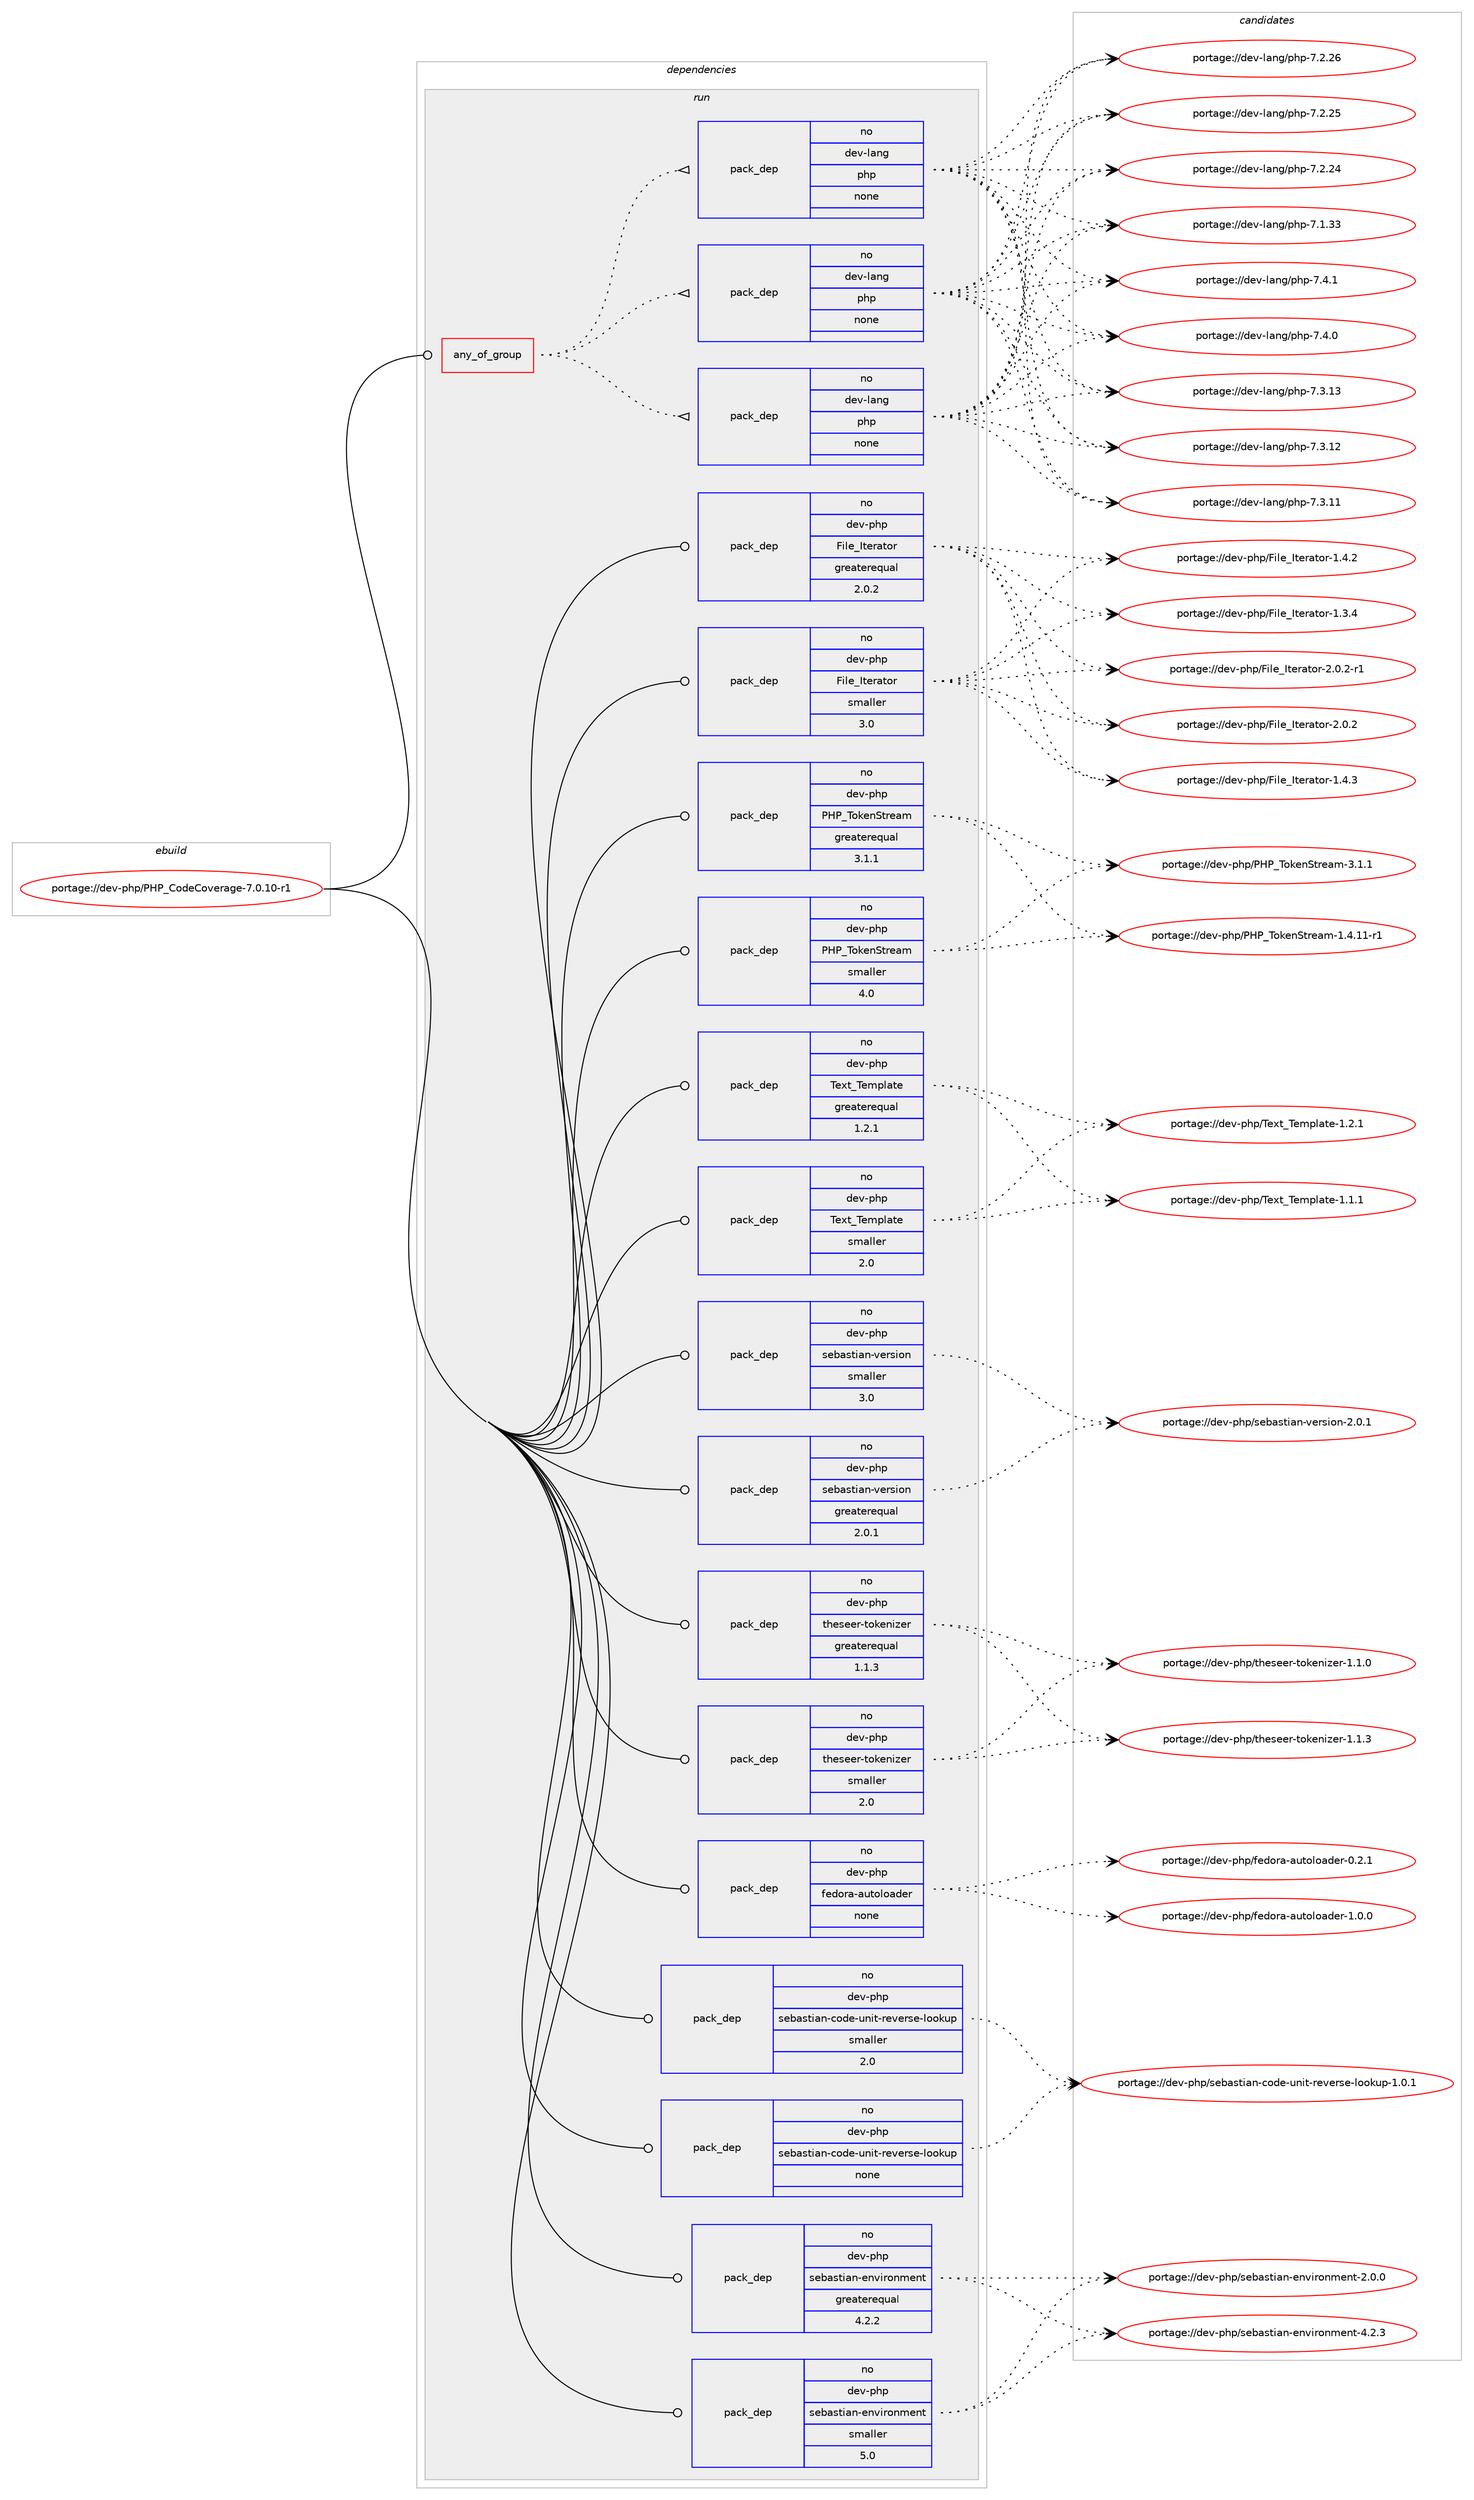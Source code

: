 digraph prolog {

# *************
# Graph options
# *************

newrank=true;
concentrate=true;
compound=true;
graph [rankdir=LR,fontname=Helvetica,fontsize=10,ranksep=1.5];#, ranksep=2.5, nodesep=0.2];
edge  [arrowhead=vee];
node  [fontname=Helvetica,fontsize=10];

# **********
# The ebuild
# **********

subgraph cluster_leftcol {
color=gray;
label=<<i>ebuild</i>>;
id [label="portage://dev-php/PHP_CodeCoverage-7.0.10-r1", color=red, width=4, href="../dev-php/PHP_CodeCoverage-7.0.10-r1.svg"];
}

# ****************
# The dependencies
# ****************

subgraph cluster_midcol {
color=gray;
label=<<i>dependencies</i>>;
subgraph cluster_compile {
fillcolor="#eeeeee";
style=filled;
label=<<i>compile</i>>;
}
subgraph cluster_compileandrun {
fillcolor="#eeeeee";
style=filled;
label=<<i>compile and run</i>>;
}
subgraph cluster_run {
fillcolor="#eeeeee";
style=filled;
label=<<i>run</i>>;
subgraph any4824 {
dependency477441 [label=<<TABLE BORDER="0" CELLBORDER="1" CELLSPACING="0" CELLPADDING="4"><TR><TD CELLPADDING="10">any_of_group</TD></TR></TABLE>>, shape=none, color=red];subgraph pack351374 {
dependency477442 [label=<<TABLE BORDER="0" CELLBORDER="1" CELLSPACING="0" CELLPADDING="4" WIDTH="220"><TR><TD ROWSPAN="6" CELLPADDING="30">pack_dep</TD></TR><TR><TD WIDTH="110">no</TD></TR><TR><TD>dev-lang</TD></TR><TR><TD>php</TD></TR><TR><TD>none</TD></TR><TR><TD></TD></TR></TABLE>>, shape=none, color=blue];
}
dependency477441:e -> dependency477442:w [weight=20,style="dotted",arrowhead="oinv"];
subgraph pack351375 {
dependency477443 [label=<<TABLE BORDER="0" CELLBORDER="1" CELLSPACING="0" CELLPADDING="4" WIDTH="220"><TR><TD ROWSPAN="6" CELLPADDING="30">pack_dep</TD></TR><TR><TD WIDTH="110">no</TD></TR><TR><TD>dev-lang</TD></TR><TR><TD>php</TD></TR><TR><TD>none</TD></TR><TR><TD></TD></TR></TABLE>>, shape=none, color=blue];
}
dependency477441:e -> dependency477443:w [weight=20,style="dotted",arrowhead="oinv"];
subgraph pack351376 {
dependency477444 [label=<<TABLE BORDER="0" CELLBORDER="1" CELLSPACING="0" CELLPADDING="4" WIDTH="220"><TR><TD ROWSPAN="6" CELLPADDING="30">pack_dep</TD></TR><TR><TD WIDTH="110">no</TD></TR><TR><TD>dev-lang</TD></TR><TR><TD>php</TD></TR><TR><TD>none</TD></TR><TR><TD></TD></TR></TABLE>>, shape=none, color=blue];
}
dependency477441:e -> dependency477444:w [weight=20,style="dotted",arrowhead="oinv"];
}
id:e -> dependency477441:w [weight=20,style="solid",arrowhead="odot"];
subgraph pack351377 {
dependency477445 [label=<<TABLE BORDER="0" CELLBORDER="1" CELLSPACING="0" CELLPADDING="4" WIDTH="220"><TR><TD ROWSPAN="6" CELLPADDING="30">pack_dep</TD></TR><TR><TD WIDTH="110">no</TD></TR><TR><TD>dev-php</TD></TR><TR><TD>File_Iterator</TD></TR><TR><TD>greaterequal</TD></TR><TR><TD>2.0.2</TD></TR></TABLE>>, shape=none, color=blue];
}
id:e -> dependency477445:w [weight=20,style="solid",arrowhead="odot"];
subgraph pack351378 {
dependency477446 [label=<<TABLE BORDER="0" CELLBORDER="1" CELLSPACING="0" CELLPADDING="4" WIDTH="220"><TR><TD ROWSPAN="6" CELLPADDING="30">pack_dep</TD></TR><TR><TD WIDTH="110">no</TD></TR><TR><TD>dev-php</TD></TR><TR><TD>File_Iterator</TD></TR><TR><TD>smaller</TD></TR><TR><TD>3.0</TD></TR></TABLE>>, shape=none, color=blue];
}
id:e -> dependency477446:w [weight=20,style="solid",arrowhead="odot"];
subgraph pack351379 {
dependency477447 [label=<<TABLE BORDER="0" CELLBORDER="1" CELLSPACING="0" CELLPADDING="4" WIDTH="220"><TR><TD ROWSPAN="6" CELLPADDING="30">pack_dep</TD></TR><TR><TD WIDTH="110">no</TD></TR><TR><TD>dev-php</TD></TR><TR><TD>PHP_TokenStream</TD></TR><TR><TD>greaterequal</TD></TR><TR><TD>3.1.1</TD></TR></TABLE>>, shape=none, color=blue];
}
id:e -> dependency477447:w [weight=20,style="solid",arrowhead="odot"];
subgraph pack351380 {
dependency477448 [label=<<TABLE BORDER="0" CELLBORDER="1" CELLSPACING="0" CELLPADDING="4" WIDTH="220"><TR><TD ROWSPAN="6" CELLPADDING="30">pack_dep</TD></TR><TR><TD WIDTH="110">no</TD></TR><TR><TD>dev-php</TD></TR><TR><TD>PHP_TokenStream</TD></TR><TR><TD>smaller</TD></TR><TR><TD>4.0</TD></TR></TABLE>>, shape=none, color=blue];
}
id:e -> dependency477448:w [weight=20,style="solid",arrowhead="odot"];
subgraph pack351381 {
dependency477449 [label=<<TABLE BORDER="0" CELLBORDER="1" CELLSPACING="0" CELLPADDING="4" WIDTH="220"><TR><TD ROWSPAN="6" CELLPADDING="30">pack_dep</TD></TR><TR><TD WIDTH="110">no</TD></TR><TR><TD>dev-php</TD></TR><TR><TD>Text_Template</TD></TR><TR><TD>greaterequal</TD></TR><TR><TD>1.2.1</TD></TR></TABLE>>, shape=none, color=blue];
}
id:e -> dependency477449:w [weight=20,style="solid",arrowhead="odot"];
subgraph pack351382 {
dependency477450 [label=<<TABLE BORDER="0" CELLBORDER="1" CELLSPACING="0" CELLPADDING="4" WIDTH="220"><TR><TD ROWSPAN="6" CELLPADDING="30">pack_dep</TD></TR><TR><TD WIDTH="110">no</TD></TR><TR><TD>dev-php</TD></TR><TR><TD>Text_Template</TD></TR><TR><TD>smaller</TD></TR><TR><TD>2.0</TD></TR></TABLE>>, shape=none, color=blue];
}
id:e -> dependency477450:w [weight=20,style="solid",arrowhead="odot"];
subgraph pack351383 {
dependency477451 [label=<<TABLE BORDER="0" CELLBORDER="1" CELLSPACING="0" CELLPADDING="4" WIDTH="220"><TR><TD ROWSPAN="6" CELLPADDING="30">pack_dep</TD></TR><TR><TD WIDTH="110">no</TD></TR><TR><TD>dev-php</TD></TR><TR><TD>fedora-autoloader</TD></TR><TR><TD>none</TD></TR><TR><TD></TD></TR></TABLE>>, shape=none, color=blue];
}
id:e -> dependency477451:w [weight=20,style="solid",arrowhead="odot"];
subgraph pack351384 {
dependency477452 [label=<<TABLE BORDER="0" CELLBORDER="1" CELLSPACING="0" CELLPADDING="4" WIDTH="220"><TR><TD ROWSPAN="6" CELLPADDING="30">pack_dep</TD></TR><TR><TD WIDTH="110">no</TD></TR><TR><TD>dev-php</TD></TR><TR><TD>sebastian-code-unit-reverse-lookup</TD></TR><TR><TD>none</TD></TR><TR><TD></TD></TR></TABLE>>, shape=none, color=blue];
}
id:e -> dependency477452:w [weight=20,style="solid",arrowhead="odot"];
subgraph pack351385 {
dependency477453 [label=<<TABLE BORDER="0" CELLBORDER="1" CELLSPACING="0" CELLPADDING="4" WIDTH="220"><TR><TD ROWSPAN="6" CELLPADDING="30">pack_dep</TD></TR><TR><TD WIDTH="110">no</TD></TR><TR><TD>dev-php</TD></TR><TR><TD>sebastian-code-unit-reverse-lookup</TD></TR><TR><TD>smaller</TD></TR><TR><TD>2.0</TD></TR></TABLE>>, shape=none, color=blue];
}
id:e -> dependency477453:w [weight=20,style="solid",arrowhead="odot"];
subgraph pack351386 {
dependency477454 [label=<<TABLE BORDER="0" CELLBORDER="1" CELLSPACING="0" CELLPADDING="4" WIDTH="220"><TR><TD ROWSPAN="6" CELLPADDING="30">pack_dep</TD></TR><TR><TD WIDTH="110">no</TD></TR><TR><TD>dev-php</TD></TR><TR><TD>sebastian-environment</TD></TR><TR><TD>greaterequal</TD></TR><TR><TD>4.2.2</TD></TR></TABLE>>, shape=none, color=blue];
}
id:e -> dependency477454:w [weight=20,style="solid",arrowhead="odot"];
subgraph pack351387 {
dependency477455 [label=<<TABLE BORDER="0" CELLBORDER="1" CELLSPACING="0" CELLPADDING="4" WIDTH="220"><TR><TD ROWSPAN="6" CELLPADDING="30">pack_dep</TD></TR><TR><TD WIDTH="110">no</TD></TR><TR><TD>dev-php</TD></TR><TR><TD>sebastian-environment</TD></TR><TR><TD>smaller</TD></TR><TR><TD>5.0</TD></TR></TABLE>>, shape=none, color=blue];
}
id:e -> dependency477455:w [weight=20,style="solid",arrowhead="odot"];
subgraph pack351388 {
dependency477456 [label=<<TABLE BORDER="0" CELLBORDER="1" CELLSPACING="0" CELLPADDING="4" WIDTH="220"><TR><TD ROWSPAN="6" CELLPADDING="30">pack_dep</TD></TR><TR><TD WIDTH="110">no</TD></TR><TR><TD>dev-php</TD></TR><TR><TD>sebastian-version</TD></TR><TR><TD>greaterequal</TD></TR><TR><TD>2.0.1</TD></TR></TABLE>>, shape=none, color=blue];
}
id:e -> dependency477456:w [weight=20,style="solid",arrowhead="odot"];
subgraph pack351389 {
dependency477457 [label=<<TABLE BORDER="0" CELLBORDER="1" CELLSPACING="0" CELLPADDING="4" WIDTH="220"><TR><TD ROWSPAN="6" CELLPADDING="30">pack_dep</TD></TR><TR><TD WIDTH="110">no</TD></TR><TR><TD>dev-php</TD></TR><TR><TD>sebastian-version</TD></TR><TR><TD>smaller</TD></TR><TR><TD>3.0</TD></TR></TABLE>>, shape=none, color=blue];
}
id:e -> dependency477457:w [weight=20,style="solid",arrowhead="odot"];
subgraph pack351390 {
dependency477458 [label=<<TABLE BORDER="0" CELLBORDER="1" CELLSPACING="0" CELLPADDING="4" WIDTH="220"><TR><TD ROWSPAN="6" CELLPADDING="30">pack_dep</TD></TR><TR><TD WIDTH="110">no</TD></TR><TR><TD>dev-php</TD></TR><TR><TD>theseer-tokenizer</TD></TR><TR><TD>greaterequal</TD></TR><TR><TD>1.1.3</TD></TR></TABLE>>, shape=none, color=blue];
}
id:e -> dependency477458:w [weight=20,style="solid",arrowhead="odot"];
subgraph pack351391 {
dependency477459 [label=<<TABLE BORDER="0" CELLBORDER="1" CELLSPACING="0" CELLPADDING="4" WIDTH="220"><TR><TD ROWSPAN="6" CELLPADDING="30">pack_dep</TD></TR><TR><TD WIDTH="110">no</TD></TR><TR><TD>dev-php</TD></TR><TR><TD>theseer-tokenizer</TD></TR><TR><TD>smaller</TD></TR><TR><TD>2.0</TD></TR></TABLE>>, shape=none, color=blue];
}
id:e -> dependency477459:w [weight=20,style="solid",arrowhead="odot"];
}
}

# **************
# The candidates
# **************

subgraph cluster_choices {
rank=same;
color=gray;
label=<<i>candidates</i>>;

subgraph choice351374 {
color=black;
nodesep=1;
choice100101118451089711010347112104112455546524649 [label="portage://dev-lang/php-7.4.1", color=red, width=4,href="../dev-lang/php-7.4.1.svg"];
choice100101118451089711010347112104112455546524648 [label="portage://dev-lang/php-7.4.0", color=red, width=4,href="../dev-lang/php-7.4.0.svg"];
choice10010111845108971101034711210411245554651464951 [label="portage://dev-lang/php-7.3.13", color=red, width=4,href="../dev-lang/php-7.3.13.svg"];
choice10010111845108971101034711210411245554651464950 [label="portage://dev-lang/php-7.3.12", color=red, width=4,href="../dev-lang/php-7.3.12.svg"];
choice10010111845108971101034711210411245554651464949 [label="portage://dev-lang/php-7.3.11", color=red, width=4,href="../dev-lang/php-7.3.11.svg"];
choice10010111845108971101034711210411245554650465054 [label="portage://dev-lang/php-7.2.26", color=red, width=4,href="../dev-lang/php-7.2.26.svg"];
choice10010111845108971101034711210411245554650465053 [label="portage://dev-lang/php-7.2.25", color=red, width=4,href="../dev-lang/php-7.2.25.svg"];
choice10010111845108971101034711210411245554650465052 [label="portage://dev-lang/php-7.2.24", color=red, width=4,href="../dev-lang/php-7.2.24.svg"];
choice10010111845108971101034711210411245554649465151 [label="portage://dev-lang/php-7.1.33", color=red, width=4,href="../dev-lang/php-7.1.33.svg"];
dependency477442:e -> choice100101118451089711010347112104112455546524649:w [style=dotted,weight="100"];
dependency477442:e -> choice100101118451089711010347112104112455546524648:w [style=dotted,weight="100"];
dependency477442:e -> choice10010111845108971101034711210411245554651464951:w [style=dotted,weight="100"];
dependency477442:e -> choice10010111845108971101034711210411245554651464950:w [style=dotted,weight="100"];
dependency477442:e -> choice10010111845108971101034711210411245554651464949:w [style=dotted,weight="100"];
dependency477442:e -> choice10010111845108971101034711210411245554650465054:w [style=dotted,weight="100"];
dependency477442:e -> choice10010111845108971101034711210411245554650465053:w [style=dotted,weight="100"];
dependency477442:e -> choice10010111845108971101034711210411245554650465052:w [style=dotted,weight="100"];
dependency477442:e -> choice10010111845108971101034711210411245554649465151:w [style=dotted,weight="100"];
}
subgraph choice351375 {
color=black;
nodesep=1;
choice100101118451089711010347112104112455546524649 [label="portage://dev-lang/php-7.4.1", color=red, width=4,href="../dev-lang/php-7.4.1.svg"];
choice100101118451089711010347112104112455546524648 [label="portage://dev-lang/php-7.4.0", color=red, width=4,href="../dev-lang/php-7.4.0.svg"];
choice10010111845108971101034711210411245554651464951 [label="portage://dev-lang/php-7.3.13", color=red, width=4,href="../dev-lang/php-7.3.13.svg"];
choice10010111845108971101034711210411245554651464950 [label="portage://dev-lang/php-7.3.12", color=red, width=4,href="../dev-lang/php-7.3.12.svg"];
choice10010111845108971101034711210411245554651464949 [label="portage://dev-lang/php-7.3.11", color=red, width=4,href="../dev-lang/php-7.3.11.svg"];
choice10010111845108971101034711210411245554650465054 [label="portage://dev-lang/php-7.2.26", color=red, width=4,href="../dev-lang/php-7.2.26.svg"];
choice10010111845108971101034711210411245554650465053 [label="portage://dev-lang/php-7.2.25", color=red, width=4,href="../dev-lang/php-7.2.25.svg"];
choice10010111845108971101034711210411245554650465052 [label="portage://dev-lang/php-7.2.24", color=red, width=4,href="../dev-lang/php-7.2.24.svg"];
choice10010111845108971101034711210411245554649465151 [label="portage://dev-lang/php-7.1.33", color=red, width=4,href="../dev-lang/php-7.1.33.svg"];
dependency477443:e -> choice100101118451089711010347112104112455546524649:w [style=dotted,weight="100"];
dependency477443:e -> choice100101118451089711010347112104112455546524648:w [style=dotted,weight="100"];
dependency477443:e -> choice10010111845108971101034711210411245554651464951:w [style=dotted,weight="100"];
dependency477443:e -> choice10010111845108971101034711210411245554651464950:w [style=dotted,weight="100"];
dependency477443:e -> choice10010111845108971101034711210411245554651464949:w [style=dotted,weight="100"];
dependency477443:e -> choice10010111845108971101034711210411245554650465054:w [style=dotted,weight="100"];
dependency477443:e -> choice10010111845108971101034711210411245554650465053:w [style=dotted,weight="100"];
dependency477443:e -> choice10010111845108971101034711210411245554650465052:w [style=dotted,weight="100"];
dependency477443:e -> choice10010111845108971101034711210411245554649465151:w [style=dotted,weight="100"];
}
subgraph choice351376 {
color=black;
nodesep=1;
choice100101118451089711010347112104112455546524649 [label="portage://dev-lang/php-7.4.1", color=red, width=4,href="../dev-lang/php-7.4.1.svg"];
choice100101118451089711010347112104112455546524648 [label="portage://dev-lang/php-7.4.0", color=red, width=4,href="../dev-lang/php-7.4.0.svg"];
choice10010111845108971101034711210411245554651464951 [label="portage://dev-lang/php-7.3.13", color=red, width=4,href="../dev-lang/php-7.3.13.svg"];
choice10010111845108971101034711210411245554651464950 [label="portage://dev-lang/php-7.3.12", color=red, width=4,href="../dev-lang/php-7.3.12.svg"];
choice10010111845108971101034711210411245554651464949 [label="portage://dev-lang/php-7.3.11", color=red, width=4,href="../dev-lang/php-7.3.11.svg"];
choice10010111845108971101034711210411245554650465054 [label="portage://dev-lang/php-7.2.26", color=red, width=4,href="../dev-lang/php-7.2.26.svg"];
choice10010111845108971101034711210411245554650465053 [label="portage://dev-lang/php-7.2.25", color=red, width=4,href="../dev-lang/php-7.2.25.svg"];
choice10010111845108971101034711210411245554650465052 [label="portage://dev-lang/php-7.2.24", color=red, width=4,href="../dev-lang/php-7.2.24.svg"];
choice10010111845108971101034711210411245554649465151 [label="portage://dev-lang/php-7.1.33", color=red, width=4,href="../dev-lang/php-7.1.33.svg"];
dependency477444:e -> choice100101118451089711010347112104112455546524649:w [style=dotted,weight="100"];
dependency477444:e -> choice100101118451089711010347112104112455546524648:w [style=dotted,weight="100"];
dependency477444:e -> choice10010111845108971101034711210411245554651464951:w [style=dotted,weight="100"];
dependency477444:e -> choice10010111845108971101034711210411245554651464950:w [style=dotted,weight="100"];
dependency477444:e -> choice10010111845108971101034711210411245554651464949:w [style=dotted,weight="100"];
dependency477444:e -> choice10010111845108971101034711210411245554650465054:w [style=dotted,weight="100"];
dependency477444:e -> choice10010111845108971101034711210411245554650465053:w [style=dotted,weight="100"];
dependency477444:e -> choice10010111845108971101034711210411245554650465052:w [style=dotted,weight="100"];
dependency477444:e -> choice10010111845108971101034711210411245554649465151:w [style=dotted,weight="100"];
}
subgraph choice351377 {
color=black;
nodesep=1;
choice1001011184511210411247701051081019573116101114971161111144550464846504511449 [label="portage://dev-php/File_Iterator-2.0.2-r1", color=red, width=4,href="../dev-php/File_Iterator-2.0.2-r1.svg"];
choice100101118451121041124770105108101957311610111497116111114455046484650 [label="portage://dev-php/File_Iterator-2.0.2", color=red, width=4,href="../dev-php/File_Iterator-2.0.2.svg"];
choice100101118451121041124770105108101957311610111497116111114454946524651 [label="portage://dev-php/File_Iterator-1.4.3", color=red, width=4,href="../dev-php/File_Iterator-1.4.3.svg"];
choice100101118451121041124770105108101957311610111497116111114454946524650 [label="portage://dev-php/File_Iterator-1.4.2", color=red, width=4,href="../dev-php/File_Iterator-1.4.2.svg"];
choice100101118451121041124770105108101957311610111497116111114454946514652 [label="portage://dev-php/File_Iterator-1.3.4", color=red, width=4,href="../dev-php/File_Iterator-1.3.4.svg"];
dependency477445:e -> choice1001011184511210411247701051081019573116101114971161111144550464846504511449:w [style=dotted,weight="100"];
dependency477445:e -> choice100101118451121041124770105108101957311610111497116111114455046484650:w [style=dotted,weight="100"];
dependency477445:e -> choice100101118451121041124770105108101957311610111497116111114454946524651:w [style=dotted,weight="100"];
dependency477445:e -> choice100101118451121041124770105108101957311610111497116111114454946524650:w [style=dotted,weight="100"];
dependency477445:e -> choice100101118451121041124770105108101957311610111497116111114454946514652:w [style=dotted,weight="100"];
}
subgraph choice351378 {
color=black;
nodesep=1;
choice1001011184511210411247701051081019573116101114971161111144550464846504511449 [label="portage://dev-php/File_Iterator-2.0.2-r1", color=red, width=4,href="../dev-php/File_Iterator-2.0.2-r1.svg"];
choice100101118451121041124770105108101957311610111497116111114455046484650 [label="portage://dev-php/File_Iterator-2.0.2", color=red, width=4,href="../dev-php/File_Iterator-2.0.2.svg"];
choice100101118451121041124770105108101957311610111497116111114454946524651 [label="portage://dev-php/File_Iterator-1.4.3", color=red, width=4,href="../dev-php/File_Iterator-1.4.3.svg"];
choice100101118451121041124770105108101957311610111497116111114454946524650 [label="portage://dev-php/File_Iterator-1.4.2", color=red, width=4,href="../dev-php/File_Iterator-1.4.2.svg"];
choice100101118451121041124770105108101957311610111497116111114454946514652 [label="portage://dev-php/File_Iterator-1.3.4", color=red, width=4,href="../dev-php/File_Iterator-1.3.4.svg"];
dependency477446:e -> choice1001011184511210411247701051081019573116101114971161111144550464846504511449:w [style=dotted,weight="100"];
dependency477446:e -> choice100101118451121041124770105108101957311610111497116111114455046484650:w [style=dotted,weight="100"];
dependency477446:e -> choice100101118451121041124770105108101957311610111497116111114454946524651:w [style=dotted,weight="100"];
dependency477446:e -> choice100101118451121041124770105108101957311610111497116111114454946524650:w [style=dotted,weight="100"];
dependency477446:e -> choice100101118451121041124770105108101957311610111497116111114454946514652:w [style=dotted,weight="100"];
}
subgraph choice351379 {
color=black;
nodesep=1;
choice100101118451121041124780728095841111071011108311611410197109455146494649 [label="portage://dev-php/PHP_TokenStream-3.1.1", color=red, width=4,href="../dev-php/PHP_TokenStream-3.1.1.svg"];
choice100101118451121041124780728095841111071011108311611410197109454946524649494511449 [label="portage://dev-php/PHP_TokenStream-1.4.11-r1", color=red, width=4,href="../dev-php/PHP_TokenStream-1.4.11-r1.svg"];
dependency477447:e -> choice100101118451121041124780728095841111071011108311611410197109455146494649:w [style=dotted,weight="100"];
dependency477447:e -> choice100101118451121041124780728095841111071011108311611410197109454946524649494511449:w [style=dotted,weight="100"];
}
subgraph choice351380 {
color=black;
nodesep=1;
choice100101118451121041124780728095841111071011108311611410197109455146494649 [label="portage://dev-php/PHP_TokenStream-3.1.1", color=red, width=4,href="../dev-php/PHP_TokenStream-3.1.1.svg"];
choice100101118451121041124780728095841111071011108311611410197109454946524649494511449 [label="portage://dev-php/PHP_TokenStream-1.4.11-r1", color=red, width=4,href="../dev-php/PHP_TokenStream-1.4.11-r1.svg"];
dependency477448:e -> choice100101118451121041124780728095841111071011108311611410197109455146494649:w [style=dotted,weight="100"];
dependency477448:e -> choice100101118451121041124780728095841111071011108311611410197109454946524649494511449:w [style=dotted,weight="100"];
}
subgraph choice351381 {
color=black;
nodesep=1;
choice100101118451121041124784101120116958410110911210897116101454946504649 [label="portage://dev-php/Text_Template-1.2.1", color=red, width=4,href="../dev-php/Text_Template-1.2.1.svg"];
choice100101118451121041124784101120116958410110911210897116101454946494649 [label="portage://dev-php/Text_Template-1.1.1", color=red, width=4,href="../dev-php/Text_Template-1.1.1.svg"];
dependency477449:e -> choice100101118451121041124784101120116958410110911210897116101454946504649:w [style=dotted,weight="100"];
dependency477449:e -> choice100101118451121041124784101120116958410110911210897116101454946494649:w [style=dotted,weight="100"];
}
subgraph choice351382 {
color=black;
nodesep=1;
choice100101118451121041124784101120116958410110911210897116101454946504649 [label="portage://dev-php/Text_Template-1.2.1", color=red, width=4,href="../dev-php/Text_Template-1.2.1.svg"];
choice100101118451121041124784101120116958410110911210897116101454946494649 [label="portage://dev-php/Text_Template-1.1.1", color=red, width=4,href="../dev-php/Text_Template-1.1.1.svg"];
dependency477450:e -> choice100101118451121041124784101120116958410110911210897116101454946504649:w [style=dotted,weight="100"];
dependency477450:e -> choice100101118451121041124784101120116958410110911210897116101454946494649:w [style=dotted,weight="100"];
}
subgraph choice351383 {
color=black;
nodesep=1;
choice100101118451121041124710210110011111497459711711611110811197100101114454946484648 [label="portage://dev-php/fedora-autoloader-1.0.0", color=red, width=4,href="../dev-php/fedora-autoloader-1.0.0.svg"];
choice100101118451121041124710210110011111497459711711611110811197100101114454846504649 [label="portage://dev-php/fedora-autoloader-0.2.1", color=red, width=4,href="../dev-php/fedora-autoloader-0.2.1.svg"];
dependency477451:e -> choice100101118451121041124710210110011111497459711711611110811197100101114454946484648:w [style=dotted,weight="100"];
dependency477451:e -> choice100101118451121041124710210110011111497459711711611110811197100101114454846504649:w [style=dotted,weight="100"];
}
subgraph choice351384 {
color=black;
nodesep=1;
choice10010111845112104112471151019897115116105971104599111100101451171101051164511410111810111411510145108111111107117112454946484649 [label="portage://dev-php/sebastian-code-unit-reverse-lookup-1.0.1", color=red, width=4,href="../dev-php/sebastian-code-unit-reverse-lookup-1.0.1.svg"];
dependency477452:e -> choice10010111845112104112471151019897115116105971104599111100101451171101051164511410111810111411510145108111111107117112454946484649:w [style=dotted,weight="100"];
}
subgraph choice351385 {
color=black;
nodesep=1;
choice10010111845112104112471151019897115116105971104599111100101451171101051164511410111810111411510145108111111107117112454946484649 [label="portage://dev-php/sebastian-code-unit-reverse-lookup-1.0.1", color=red, width=4,href="../dev-php/sebastian-code-unit-reverse-lookup-1.0.1.svg"];
dependency477453:e -> choice10010111845112104112471151019897115116105971104599111100101451171101051164511410111810111411510145108111111107117112454946484649:w [style=dotted,weight="100"];
}
subgraph choice351386 {
color=black;
nodesep=1;
choice100101118451121041124711510198971151161059711045101110118105114111110109101110116455246504651 [label="portage://dev-php/sebastian-environment-4.2.3", color=red, width=4,href="../dev-php/sebastian-environment-4.2.3.svg"];
choice100101118451121041124711510198971151161059711045101110118105114111110109101110116455046484648 [label="portage://dev-php/sebastian-environment-2.0.0", color=red, width=4,href="../dev-php/sebastian-environment-2.0.0.svg"];
dependency477454:e -> choice100101118451121041124711510198971151161059711045101110118105114111110109101110116455246504651:w [style=dotted,weight="100"];
dependency477454:e -> choice100101118451121041124711510198971151161059711045101110118105114111110109101110116455046484648:w [style=dotted,weight="100"];
}
subgraph choice351387 {
color=black;
nodesep=1;
choice100101118451121041124711510198971151161059711045101110118105114111110109101110116455246504651 [label="portage://dev-php/sebastian-environment-4.2.3", color=red, width=4,href="../dev-php/sebastian-environment-4.2.3.svg"];
choice100101118451121041124711510198971151161059711045101110118105114111110109101110116455046484648 [label="portage://dev-php/sebastian-environment-2.0.0", color=red, width=4,href="../dev-php/sebastian-environment-2.0.0.svg"];
dependency477455:e -> choice100101118451121041124711510198971151161059711045101110118105114111110109101110116455246504651:w [style=dotted,weight="100"];
dependency477455:e -> choice100101118451121041124711510198971151161059711045101110118105114111110109101110116455046484648:w [style=dotted,weight="100"];
}
subgraph choice351388 {
color=black;
nodesep=1;
choice100101118451121041124711510198971151161059711045118101114115105111110455046484649 [label="portage://dev-php/sebastian-version-2.0.1", color=red, width=4,href="../dev-php/sebastian-version-2.0.1.svg"];
dependency477456:e -> choice100101118451121041124711510198971151161059711045118101114115105111110455046484649:w [style=dotted,weight="100"];
}
subgraph choice351389 {
color=black;
nodesep=1;
choice100101118451121041124711510198971151161059711045118101114115105111110455046484649 [label="portage://dev-php/sebastian-version-2.0.1", color=red, width=4,href="../dev-php/sebastian-version-2.0.1.svg"];
dependency477457:e -> choice100101118451121041124711510198971151161059711045118101114115105111110455046484649:w [style=dotted,weight="100"];
}
subgraph choice351390 {
color=black;
nodesep=1;
choice100101118451121041124711610410111510110111445116111107101110105122101114454946494651 [label="portage://dev-php/theseer-tokenizer-1.1.3", color=red, width=4,href="../dev-php/theseer-tokenizer-1.1.3.svg"];
choice100101118451121041124711610410111510110111445116111107101110105122101114454946494648 [label="portage://dev-php/theseer-tokenizer-1.1.0", color=red, width=4,href="../dev-php/theseer-tokenizer-1.1.0.svg"];
dependency477458:e -> choice100101118451121041124711610410111510110111445116111107101110105122101114454946494651:w [style=dotted,weight="100"];
dependency477458:e -> choice100101118451121041124711610410111510110111445116111107101110105122101114454946494648:w [style=dotted,weight="100"];
}
subgraph choice351391 {
color=black;
nodesep=1;
choice100101118451121041124711610410111510110111445116111107101110105122101114454946494651 [label="portage://dev-php/theseer-tokenizer-1.1.3", color=red, width=4,href="../dev-php/theseer-tokenizer-1.1.3.svg"];
choice100101118451121041124711610410111510110111445116111107101110105122101114454946494648 [label="portage://dev-php/theseer-tokenizer-1.1.0", color=red, width=4,href="../dev-php/theseer-tokenizer-1.1.0.svg"];
dependency477459:e -> choice100101118451121041124711610410111510110111445116111107101110105122101114454946494651:w [style=dotted,weight="100"];
dependency477459:e -> choice100101118451121041124711610410111510110111445116111107101110105122101114454946494648:w [style=dotted,weight="100"];
}
}

}
